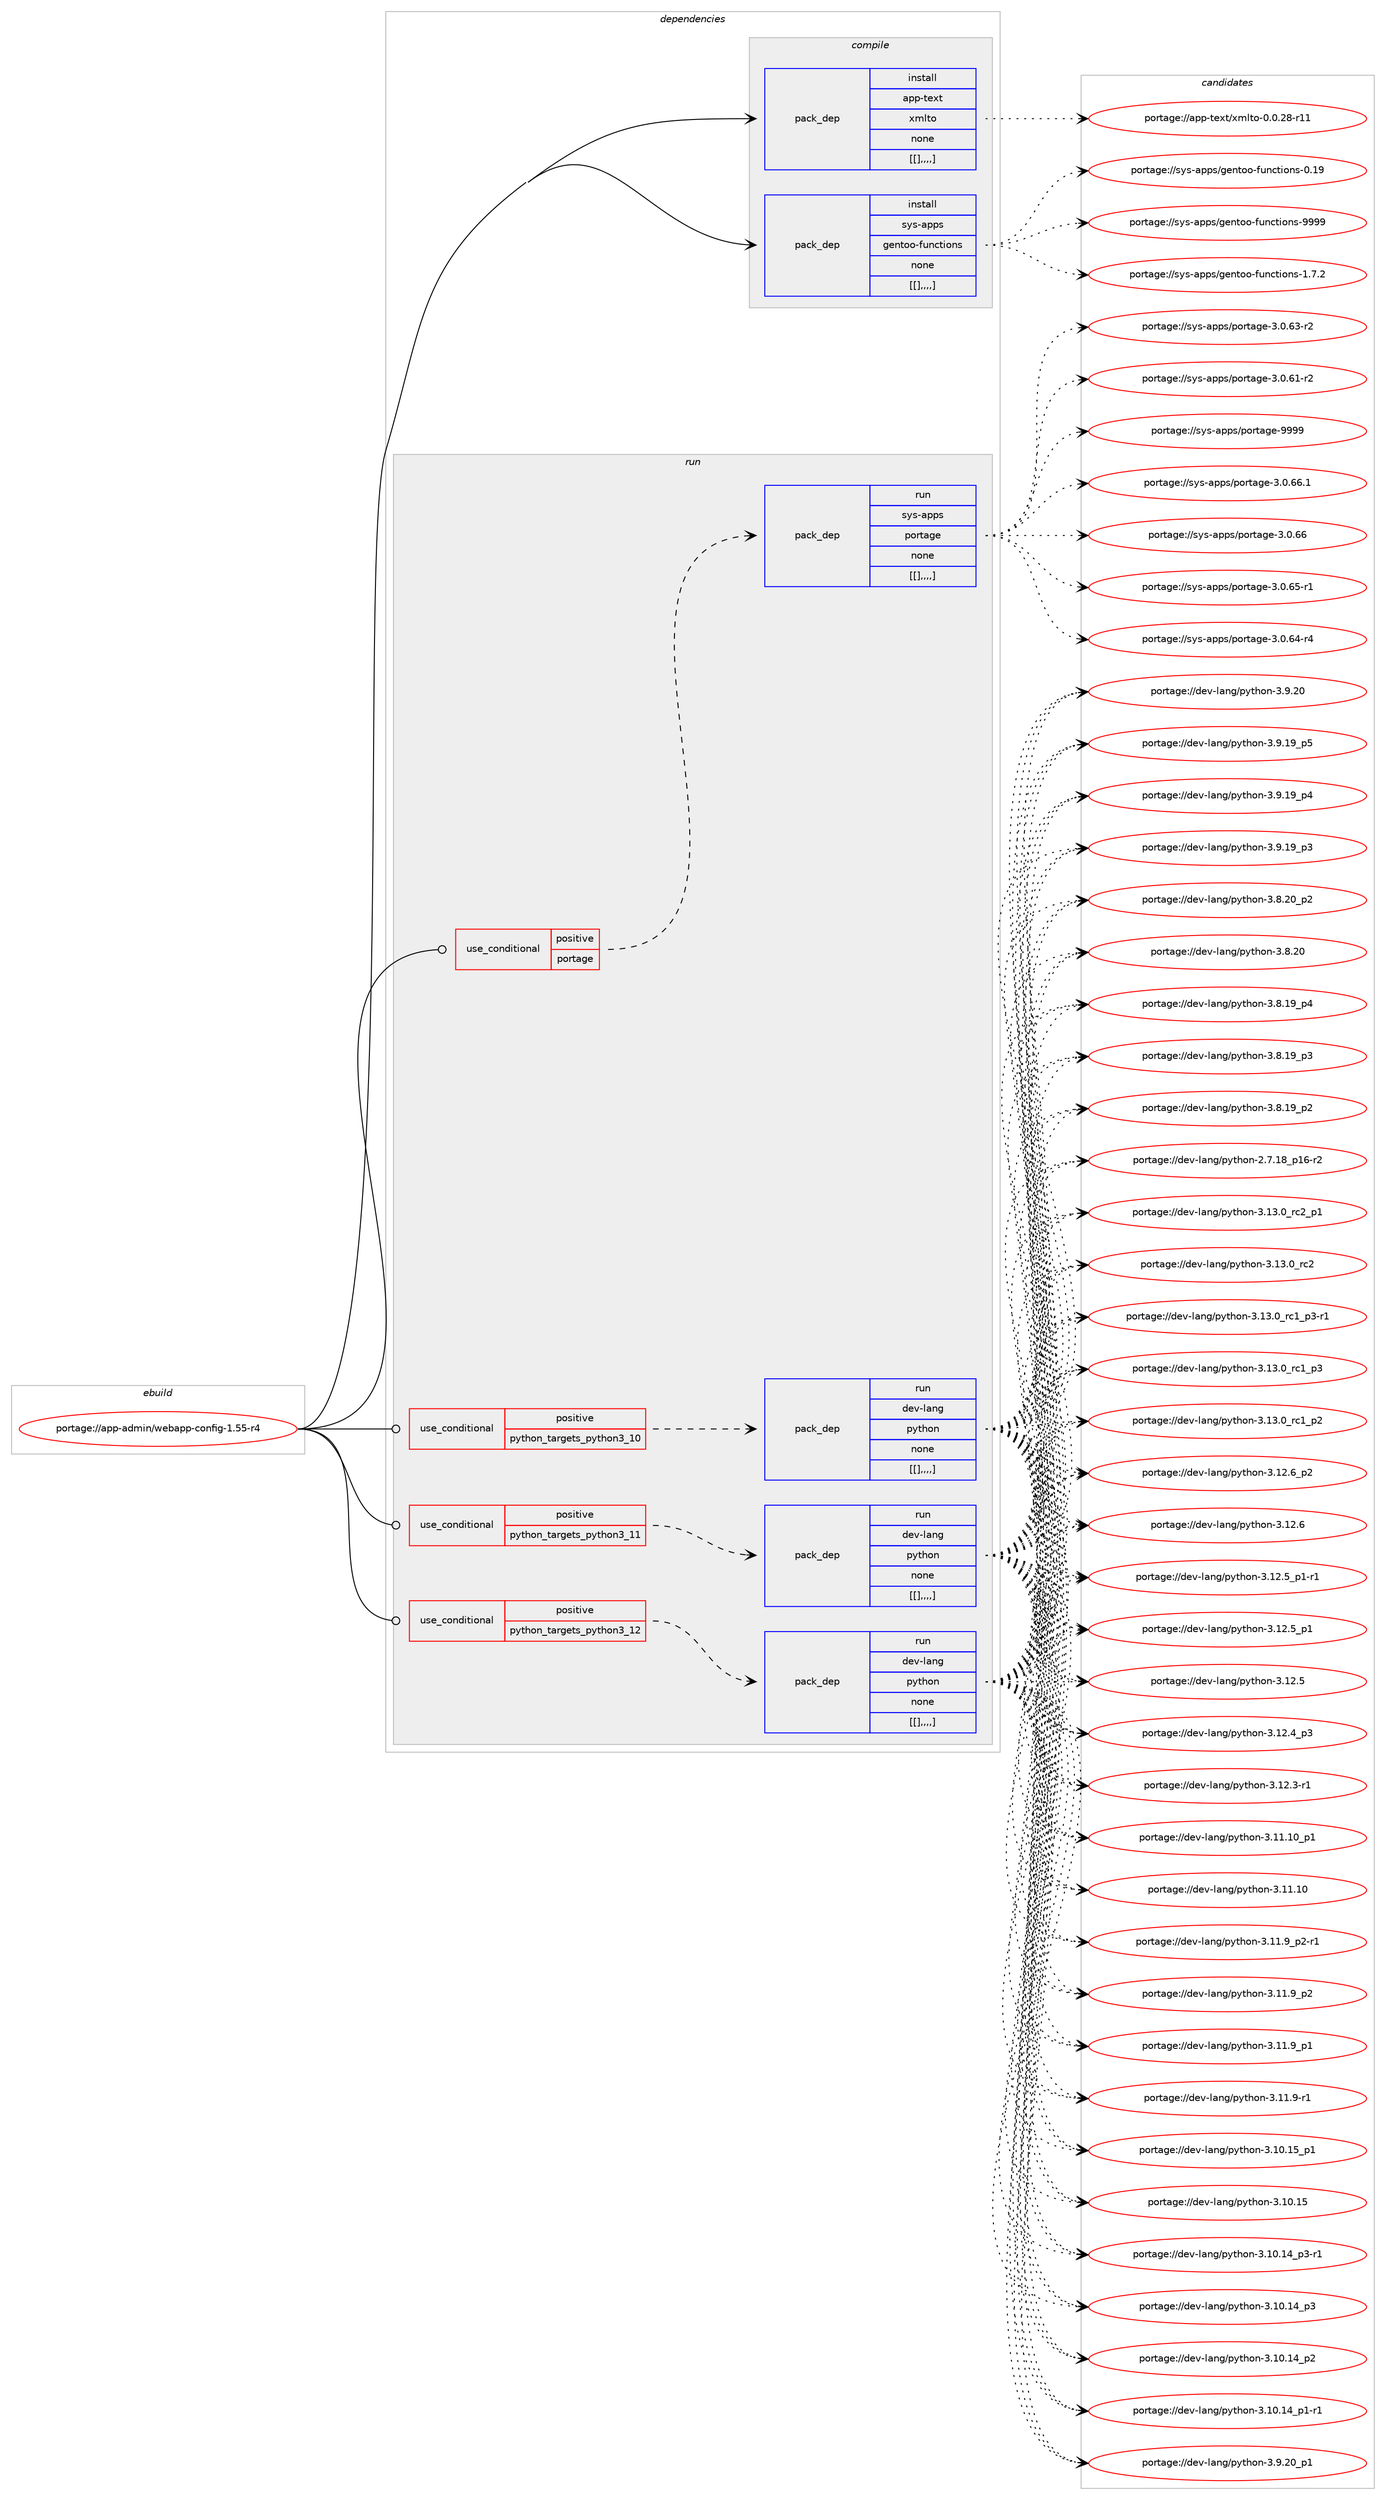 digraph prolog {

# *************
# Graph options
# *************

newrank=true;
concentrate=true;
compound=true;
graph [rankdir=LR,fontname=Helvetica,fontsize=10,ranksep=1.5];#, ranksep=2.5, nodesep=0.2];
edge  [arrowhead=vee];
node  [fontname=Helvetica,fontsize=10];

# **********
# The ebuild
# **********

subgraph cluster_leftcol {
color=gray;
label=<<i>ebuild</i>>;
id [label="portage://app-admin/webapp-config-1.55-r4", color=red, width=4, href="../app-admin/webapp-config-1.55-r4.svg"];
}

# ****************
# The dependencies
# ****************

subgraph cluster_midcol {
color=gray;
label=<<i>dependencies</i>>;
subgraph cluster_compile {
fillcolor="#eeeeee";
style=filled;
label=<<i>compile</i>>;
subgraph pack4508 {
dependency6229 [label=<<TABLE BORDER="0" CELLBORDER="1" CELLSPACING="0" CELLPADDING="4" WIDTH="220"><TR><TD ROWSPAN="6" CELLPADDING="30">pack_dep</TD></TR><TR><TD WIDTH="110">install</TD></TR><TR><TD>app-text</TD></TR><TR><TD>xmlto</TD></TR><TR><TD>none</TD></TR><TR><TD>[[],,,,]</TD></TR></TABLE>>, shape=none, color=blue];
}
id:e -> dependency6229:w [weight=20,style="solid",arrowhead="vee"];
subgraph pack4509 {
dependency6230 [label=<<TABLE BORDER="0" CELLBORDER="1" CELLSPACING="0" CELLPADDING="4" WIDTH="220"><TR><TD ROWSPAN="6" CELLPADDING="30">pack_dep</TD></TR><TR><TD WIDTH="110">install</TD></TR><TR><TD>sys-apps</TD></TR><TR><TD>gentoo-functions</TD></TR><TR><TD>none</TD></TR><TR><TD>[[],,,,]</TD></TR></TABLE>>, shape=none, color=blue];
}
id:e -> dependency6230:w [weight=20,style="solid",arrowhead="vee"];
}
subgraph cluster_compileandrun {
fillcolor="#eeeeee";
style=filled;
label=<<i>compile and run</i>>;
}
subgraph cluster_run {
fillcolor="#eeeeee";
style=filled;
label=<<i>run</i>>;
subgraph cond1699 {
dependency6231 [label=<<TABLE BORDER="0" CELLBORDER="1" CELLSPACING="0" CELLPADDING="4"><TR><TD ROWSPAN="3" CELLPADDING="10">use_conditional</TD></TR><TR><TD>positive</TD></TR><TR><TD>portage</TD></TR></TABLE>>, shape=none, color=red];
subgraph pack4510 {
dependency6232 [label=<<TABLE BORDER="0" CELLBORDER="1" CELLSPACING="0" CELLPADDING="4" WIDTH="220"><TR><TD ROWSPAN="6" CELLPADDING="30">pack_dep</TD></TR><TR><TD WIDTH="110">run</TD></TR><TR><TD>sys-apps</TD></TR><TR><TD>portage</TD></TR><TR><TD>none</TD></TR><TR><TD>[[],,,,]</TD></TR></TABLE>>, shape=none, color=blue];
}
dependency6231:e -> dependency6232:w [weight=20,style="dashed",arrowhead="vee"];
}
id:e -> dependency6231:w [weight=20,style="solid",arrowhead="odot"];
subgraph cond1700 {
dependency6233 [label=<<TABLE BORDER="0" CELLBORDER="1" CELLSPACING="0" CELLPADDING="4"><TR><TD ROWSPAN="3" CELLPADDING="10">use_conditional</TD></TR><TR><TD>positive</TD></TR><TR><TD>python_targets_python3_10</TD></TR></TABLE>>, shape=none, color=red];
subgraph pack4511 {
dependency6234 [label=<<TABLE BORDER="0" CELLBORDER="1" CELLSPACING="0" CELLPADDING="4" WIDTH="220"><TR><TD ROWSPAN="6" CELLPADDING="30">pack_dep</TD></TR><TR><TD WIDTH="110">run</TD></TR><TR><TD>dev-lang</TD></TR><TR><TD>python</TD></TR><TR><TD>none</TD></TR><TR><TD>[[],,,,]</TD></TR></TABLE>>, shape=none, color=blue];
}
dependency6233:e -> dependency6234:w [weight=20,style="dashed",arrowhead="vee"];
}
id:e -> dependency6233:w [weight=20,style="solid",arrowhead="odot"];
subgraph cond1701 {
dependency6235 [label=<<TABLE BORDER="0" CELLBORDER="1" CELLSPACING="0" CELLPADDING="4"><TR><TD ROWSPAN="3" CELLPADDING="10">use_conditional</TD></TR><TR><TD>positive</TD></TR><TR><TD>python_targets_python3_11</TD></TR></TABLE>>, shape=none, color=red];
subgraph pack4512 {
dependency6236 [label=<<TABLE BORDER="0" CELLBORDER="1" CELLSPACING="0" CELLPADDING="4" WIDTH="220"><TR><TD ROWSPAN="6" CELLPADDING="30">pack_dep</TD></TR><TR><TD WIDTH="110">run</TD></TR><TR><TD>dev-lang</TD></TR><TR><TD>python</TD></TR><TR><TD>none</TD></TR><TR><TD>[[],,,,]</TD></TR></TABLE>>, shape=none, color=blue];
}
dependency6235:e -> dependency6236:w [weight=20,style="dashed",arrowhead="vee"];
}
id:e -> dependency6235:w [weight=20,style="solid",arrowhead="odot"];
subgraph cond1702 {
dependency6237 [label=<<TABLE BORDER="0" CELLBORDER="1" CELLSPACING="0" CELLPADDING="4"><TR><TD ROWSPAN="3" CELLPADDING="10">use_conditional</TD></TR><TR><TD>positive</TD></TR><TR><TD>python_targets_python3_12</TD></TR></TABLE>>, shape=none, color=red];
subgraph pack4513 {
dependency6238 [label=<<TABLE BORDER="0" CELLBORDER="1" CELLSPACING="0" CELLPADDING="4" WIDTH="220"><TR><TD ROWSPAN="6" CELLPADDING="30">pack_dep</TD></TR><TR><TD WIDTH="110">run</TD></TR><TR><TD>dev-lang</TD></TR><TR><TD>python</TD></TR><TR><TD>none</TD></TR><TR><TD>[[],,,,]</TD></TR></TABLE>>, shape=none, color=blue];
}
dependency6237:e -> dependency6238:w [weight=20,style="dashed",arrowhead="vee"];
}
id:e -> dependency6237:w [weight=20,style="solid",arrowhead="odot"];
}
}

# **************
# The candidates
# **************

subgraph cluster_choices {
rank=same;
color=gray;
label=<<i>candidates</i>>;

subgraph choice4508 {
color=black;
nodesep=1;
choice97112112451161011201164712010910811611145484648465056451144949 [label="portage://app-text/xmlto-0.0.28-r11", color=red, width=4,href="../app-text/xmlto-0.0.28-r11.svg"];
dependency6229:e -> choice97112112451161011201164712010910811611145484648465056451144949:w [style=dotted,weight="100"];
}
subgraph choice4509 {
color=black;
nodesep=1;
choice11512111545971121121154710310111011611111145102117110991161051111101154557575757 [label="portage://sys-apps/gentoo-functions-9999", color=red, width=4,href="../sys-apps/gentoo-functions-9999.svg"];
choice1151211154597112112115471031011101161111114510211711099116105111110115454946554650 [label="portage://sys-apps/gentoo-functions-1.7.2", color=red, width=4,href="../sys-apps/gentoo-functions-1.7.2.svg"];
choice11512111545971121121154710310111011611111145102117110991161051111101154548464957 [label="portage://sys-apps/gentoo-functions-0.19", color=red, width=4,href="../sys-apps/gentoo-functions-0.19.svg"];
dependency6230:e -> choice11512111545971121121154710310111011611111145102117110991161051111101154557575757:w [style=dotted,weight="100"];
dependency6230:e -> choice1151211154597112112115471031011101161111114510211711099116105111110115454946554650:w [style=dotted,weight="100"];
dependency6230:e -> choice11512111545971121121154710310111011611111145102117110991161051111101154548464957:w [style=dotted,weight="100"];
}
subgraph choice4510 {
color=black;
nodesep=1;
choice115121115459711211211547112111114116971031014557575757 [label="portage://sys-apps/portage-9999", color=red, width=4,href="../sys-apps/portage-9999.svg"];
choice11512111545971121121154711211111411697103101455146484654544649 [label="portage://sys-apps/portage-3.0.66.1", color=red, width=4,href="../sys-apps/portage-3.0.66.1.svg"];
choice1151211154597112112115471121111141169710310145514648465454 [label="portage://sys-apps/portage-3.0.66", color=red, width=4,href="../sys-apps/portage-3.0.66.svg"];
choice11512111545971121121154711211111411697103101455146484654534511449 [label="portage://sys-apps/portage-3.0.65-r1", color=red, width=4,href="../sys-apps/portage-3.0.65-r1.svg"];
choice11512111545971121121154711211111411697103101455146484654524511452 [label="portage://sys-apps/portage-3.0.64-r4", color=red, width=4,href="../sys-apps/portage-3.0.64-r4.svg"];
choice11512111545971121121154711211111411697103101455146484654514511450 [label="portage://sys-apps/portage-3.0.63-r2", color=red, width=4,href="../sys-apps/portage-3.0.63-r2.svg"];
choice11512111545971121121154711211111411697103101455146484654494511450 [label="portage://sys-apps/portage-3.0.61-r2", color=red, width=4,href="../sys-apps/portage-3.0.61-r2.svg"];
dependency6232:e -> choice115121115459711211211547112111114116971031014557575757:w [style=dotted,weight="100"];
dependency6232:e -> choice11512111545971121121154711211111411697103101455146484654544649:w [style=dotted,weight="100"];
dependency6232:e -> choice1151211154597112112115471121111141169710310145514648465454:w [style=dotted,weight="100"];
dependency6232:e -> choice11512111545971121121154711211111411697103101455146484654534511449:w [style=dotted,weight="100"];
dependency6232:e -> choice11512111545971121121154711211111411697103101455146484654524511452:w [style=dotted,weight="100"];
dependency6232:e -> choice11512111545971121121154711211111411697103101455146484654514511450:w [style=dotted,weight="100"];
dependency6232:e -> choice11512111545971121121154711211111411697103101455146484654494511450:w [style=dotted,weight="100"];
}
subgraph choice4511 {
color=black;
nodesep=1;
choice100101118451089711010347112121116104111110455146495146489511499509511249 [label="portage://dev-lang/python-3.13.0_rc2_p1", color=red, width=4,href="../dev-lang/python-3.13.0_rc2_p1.svg"];
choice10010111845108971101034711212111610411111045514649514648951149950 [label="portage://dev-lang/python-3.13.0_rc2", color=red, width=4,href="../dev-lang/python-3.13.0_rc2.svg"];
choice1001011184510897110103471121211161041111104551464951464895114994995112514511449 [label="portage://dev-lang/python-3.13.0_rc1_p3-r1", color=red, width=4,href="../dev-lang/python-3.13.0_rc1_p3-r1.svg"];
choice100101118451089711010347112121116104111110455146495146489511499499511251 [label="portage://dev-lang/python-3.13.0_rc1_p3", color=red, width=4,href="../dev-lang/python-3.13.0_rc1_p3.svg"];
choice100101118451089711010347112121116104111110455146495146489511499499511250 [label="portage://dev-lang/python-3.13.0_rc1_p2", color=red, width=4,href="../dev-lang/python-3.13.0_rc1_p2.svg"];
choice100101118451089711010347112121116104111110455146495046549511250 [label="portage://dev-lang/python-3.12.6_p2", color=red, width=4,href="../dev-lang/python-3.12.6_p2.svg"];
choice10010111845108971101034711212111610411111045514649504654 [label="portage://dev-lang/python-3.12.6", color=red, width=4,href="../dev-lang/python-3.12.6.svg"];
choice1001011184510897110103471121211161041111104551464950465395112494511449 [label="portage://dev-lang/python-3.12.5_p1-r1", color=red, width=4,href="../dev-lang/python-3.12.5_p1-r1.svg"];
choice100101118451089711010347112121116104111110455146495046539511249 [label="portage://dev-lang/python-3.12.5_p1", color=red, width=4,href="../dev-lang/python-3.12.5_p1.svg"];
choice10010111845108971101034711212111610411111045514649504653 [label="portage://dev-lang/python-3.12.5", color=red, width=4,href="../dev-lang/python-3.12.5.svg"];
choice100101118451089711010347112121116104111110455146495046529511251 [label="portage://dev-lang/python-3.12.4_p3", color=red, width=4,href="../dev-lang/python-3.12.4_p3.svg"];
choice100101118451089711010347112121116104111110455146495046514511449 [label="portage://dev-lang/python-3.12.3-r1", color=red, width=4,href="../dev-lang/python-3.12.3-r1.svg"];
choice10010111845108971101034711212111610411111045514649494649489511249 [label="portage://dev-lang/python-3.11.10_p1", color=red, width=4,href="../dev-lang/python-3.11.10_p1.svg"];
choice1001011184510897110103471121211161041111104551464949464948 [label="portage://dev-lang/python-3.11.10", color=red, width=4,href="../dev-lang/python-3.11.10.svg"];
choice1001011184510897110103471121211161041111104551464949465795112504511449 [label="portage://dev-lang/python-3.11.9_p2-r1", color=red, width=4,href="../dev-lang/python-3.11.9_p2-r1.svg"];
choice100101118451089711010347112121116104111110455146494946579511250 [label="portage://dev-lang/python-3.11.9_p2", color=red, width=4,href="../dev-lang/python-3.11.9_p2.svg"];
choice100101118451089711010347112121116104111110455146494946579511249 [label="portage://dev-lang/python-3.11.9_p1", color=red, width=4,href="../dev-lang/python-3.11.9_p1.svg"];
choice100101118451089711010347112121116104111110455146494946574511449 [label="portage://dev-lang/python-3.11.9-r1", color=red, width=4,href="../dev-lang/python-3.11.9-r1.svg"];
choice10010111845108971101034711212111610411111045514649484649539511249 [label="portage://dev-lang/python-3.10.15_p1", color=red, width=4,href="../dev-lang/python-3.10.15_p1.svg"];
choice1001011184510897110103471121211161041111104551464948464953 [label="portage://dev-lang/python-3.10.15", color=red, width=4,href="../dev-lang/python-3.10.15.svg"];
choice100101118451089711010347112121116104111110455146494846495295112514511449 [label="portage://dev-lang/python-3.10.14_p3-r1", color=red, width=4,href="../dev-lang/python-3.10.14_p3-r1.svg"];
choice10010111845108971101034711212111610411111045514649484649529511251 [label="portage://dev-lang/python-3.10.14_p3", color=red, width=4,href="../dev-lang/python-3.10.14_p3.svg"];
choice10010111845108971101034711212111610411111045514649484649529511250 [label="portage://dev-lang/python-3.10.14_p2", color=red, width=4,href="../dev-lang/python-3.10.14_p2.svg"];
choice100101118451089711010347112121116104111110455146494846495295112494511449 [label="portage://dev-lang/python-3.10.14_p1-r1", color=red, width=4,href="../dev-lang/python-3.10.14_p1-r1.svg"];
choice100101118451089711010347112121116104111110455146574650489511249 [label="portage://dev-lang/python-3.9.20_p1", color=red, width=4,href="../dev-lang/python-3.9.20_p1.svg"];
choice10010111845108971101034711212111610411111045514657465048 [label="portage://dev-lang/python-3.9.20", color=red, width=4,href="../dev-lang/python-3.9.20.svg"];
choice100101118451089711010347112121116104111110455146574649579511253 [label="portage://dev-lang/python-3.9.19_p5", color=red, width=4,href="../dev-lang/python-3.9.19_p5.svg"];
choice100101118451089711010347112121116104111110455146574649579511252 [label="portage://dev-lang/python-3.9.19_p4", color=red, width=4,href="../dev-lang/python-3.9.19_p4.svg"];
choice100101118451089711010347112121116104111110455146574649579511251 [label="portage://dev-lang/python-3.9.19_p3", color=red, width=4,href="../dev-lang/python-3.9.19_p3.svg"];
choice100101118451089711010347112121116104111110455146564650489511250 [label="portage://dev-lang/python-3.8.20_p2", color=red, width=4,href="../dev-lang/python-3.8.20_p2.svg"];
choice10010111845108971101034711212111610411111045514656465048 [label="portage://dev-lang/python-3.8.20", color=red, width=4,href="../dev-lang/python-3.8.20.svg"];
choice100101118451089711010347112121116104111110455146564649579511252 [label="portage://dev-lang/python-3.8.19_p4", color=red, width=4,href="../dev-lang/python-3.8.19_p4.svg"];
choice100101118451089711010347112121116104111110455146564649579511251 [label="portage://dev-lang/python-3.8.19_p3", color=red, width=4,href="../dev-lang/python-3.8.19_p3.svg"];
choice100101118451089711010347112121116104111110455146564649579511250 [label="portage://dev-lang/python-3.8.19_p2", color=red, width=4,href="../dev-lang/python-3.8.19_p2.svg"];
choice100101118451089711010347112121116104111110455046554649569511249544511450 [label="portage://dev-lang/python-2.7.18_p16-r2", color=red, width=4,href="../dev-lang/python-2.7.18_p16-r2.svg"];
dependency6234:e -> choice100101118451089711010347112121116104111110455146495146489511499509511249:w [style=dotted,weight="100"];
dependency6234:e -> choice10010111845108971101034711212111610411111045514649514648951149950:w [style=dotted,weight="100"];
dependency6234:e -> choice1001011184510897110103471121211161041111104551464951464895114994995112514511449:w [style=dotted,weight="100"];
dependency6234:e -> choice100101118451089711010347112121116104111110455146495146489511499499511251:w [style=dotted,weight="100"];
dependency6234:e -> choice100101118451089711010347112121116104111110455146495146489511499499511250:w [style=dotted,weight="100"];
dependency6234:e -> choice100101118451089711010347112121116104111110455146495046549511250:w [style=dotted,weight="100"];
dependency6234:e -> choice10010111845108971101034711212111610411111045514649504654:w [style=dotted,weight="100"];
dependency6234:e -> choice1001011184510897110103471121211161041111104551464950465395112494511449:w [style=dotted,weight="100"];
dependency6234:e -> choice100101118451089711010347112121116104111110455146495046539511249:w [style=dotted,weight="100"];
dependency6234:e -> choice10010111845108971101034711212111610411111045514649504653:w [style=dotted,weight="100"];
dependency6234:e -> choice100101118451089711010347112121116104111110455146495046529511251:w [style=dotted,weight="100"];
dependency6234:e -> choice100101118451089711010347112121116104111110455146495046514511449:w [style=dotted,weight="100"];
dependency6234:e -> choice10010111845108971101034711212111610411111045514649494649489511249:w [style=dotted,weight="100"];
dependency6234:e -> choice1001011184510897110103471121211161041111104551464949464948:w [style=dotted,weight="100"];
dependency6234:e -> choice1001011184510897110103471121211161041111104551464949465795112504511449:w [style=dotted,weight="100"];
dependency6234:e -> choice100101118451089711010347112121116104111110455146494946579511250:w [style=dotted,weight="100"];
dependency6234:e -> choice100101118451089711010347112121116104111110455146494946579511249:w [style=dotted,weight="100"];
dependency6234:e -> choice100101118451089711010347112121116104111110455146494946574511449:w [style=dotted,weight="100"];
dependency6234:e -> choice10010111845108971101034711212111610411111045514649484649539511249:w [style=dotted,weight="100"];
dependency6234:e -> choice1001011184510897110103471121211161041111104551464948464953:w [style=dotted,weight="100"];
dependency6234:e -> choice100101118451089711010347112121116104111110455146494846495295112514511449:w [style=dotted,weight="100"];
dependency6234:e -> choice10010111845108971101034711212111610411111045514649484649529511251:w [style=dotted,weight="100"];
dependency6234:e -> choice10010111845108971101034711212111610411111045514649484649529511250:w [style=dotted,weight="100"];
dependency6234:e -> choice100101118451089711010347112121116104111110455146494846495295112494511449:w [style=dotted,weight="100"];
dependency6234:e -> choice100101118451089711010347112121116104111110455146574650489511249:w [style=dotted,weight="100"];
dependency6234:e -> choice10010111845108971101034711212111610411111045514657465048:w [style=dotted,weight="100"];
dependency6234:e -> choice100101118451089711010347112121116104111110455146574649579511253:w [style=dotted,weight="100"];
dependency6234:e -> choice100101118451089711010347112121116104111110455146574649579511252:w [style=dotted,weight="100"];
dependency6234:e -> choice100101118451089711010347112121116104111110455146574649579511251:w [style=dotted,weight="100"];
dependency6234:e -> choice100101118451089711010347112121116104111110455146564650489511250:w [style=dotted,weight="100"];
dependency6234:e -> choice10010111845108971101034711212111610411111045514656465048:w [style=dotted,weight="100"];
dependency6234:e -> choice100101118451089711010347112121116104111110455146564649579511252:w [style=dotted,weight="100"];
dependency6234:e -> choice100101118451089711010347112121116104111110455146564649579511251:w [style=dotted,weight="100"];
dependency6234:e -> choice100101118451089711010347112121116104111110455146564649579511250:w [style=dotted,weight="100"];
dependency6234:e -> choice100101118451089711010347112121116104111110455046554649569511249544511450:w [style=dotted,weight="100"];
}
subgraph choice4512 {
color=black;
nodesep=1;
choice100101118451089711010347112121116104111110455146495146489511499509511249 [label="portage://dev-lang/python-3.13.0_rc2_p1", color=red, width=4,href="../dev-lang/python-3.13.0_rc2_p1.svg"];
choice10010111845108971101034711212111610411111045514649514648951149950 [label="portage://dev-lang/python-3.13.0_rc2", color=red, width=4,href="../dev-lang/python-3.13.0_rc2.svg"];
choice1001011184510897110103471121211161041111104551464951464895114994995112514511449 [label="portage://dev-lang/python-3.13.0_rc1_p3-r1", color=red, width=4,href="../dev-lang/python-3.13.0_rc1_p3-r1.svg"];
choice100101118451089711010347112121116104111110455146495146489511499499511251 [label="portage://dev-lang/python-3.13.0_rc1_p3", color=red, width=4,href="../dev-lang/python-3.13.0_rc1_p3.svg"];
choice100101118451089711010347112121116104111110455146495146489511499499511250 [label="portage://dev-lang/python-3.13.0_rc1_p2", color=red, width=4,href="../dev-lang/python-3.13.0_rc1_p2.svg"];
choice100101118451089711010347112121116104111110455146495046549511250 [label="portage://dev-lang/python-3.12.6_p2", color=red, width=4,href="../dev-lang/python-3.12.6_p2.svg"];
choice10010111845108971101034711212111610411111045514649504654 [label="portage://dev-lang/python-3.12.6", color=red, width=4,href="../dev-lang/python-3.12.6.svg"];
choice1001011184510897110103471121211161041111104551464950465395112494511449 [label="portage://dev-lang/python-3.12.5_p1-r1", color=red, width=4,href="../dev-lang/python-3.12.5_p1-r1.svg"];
choice100101118451089711010347112121116104111110455146495046539511249 [label="portage://dev-lang/python-3.12.5_p1", color=red, width=4,href="../dev-lang/python-3.12.5_p1.svg"];
choice10010111845108971101034711212111610411111045514649504653 [label="portage://dev-lang/python-3.12.5", color=red, width=4,href="../dev-lang/python-3.12.5.svg"];
choice100101118451089711010347112121116104111110455146495046529511251 [label="portage://dev-lang/python-3.12.4_p3", color=red, width=4,href="../dev-lang/python-3.12.4_p3.svg"];
choice100101118451089711010347112121116104111110455146495046514511449 [label="portage://dev-lang/python-3.12.3-r1", color=red, width=4,href="../dev-lang/python-3.12.3-r1.svg"];
choice10010111845108971101034711212111610411111045514649494649489511249 [label="portage://dev-lang/python-3.11.10_p1", color=red, width=4,href="../dev-lang/python-3.11.10_p1.svg"];
choice1001011184510897110103471121211161041111104551464949464948 [label="portage://dev-lang/python-3.11.10", color=red, width=4,href="../dev-lang/python-3.11.10.svg"];
choice1001011184510897110103471121211161041111104551464949465795112504511449 [label="portage://dev-lang/python-3.11.9_p2-r1", color=red, width=4,href="../dev-lang/python-3.11.9_p2-r1.svg"];
choice100101118451089711010347112121116104111110455146494946579511250 [label="portage://dev-lang/python-3.11.9_p2", color=red, width=4,href="../dev-lang/python-3.11.9_p2.svg"];
choice100101118451089711010347112121116104111110455146494946579511249 [label="portage://dev-lang/python-3.11.9_p1", color=red, width=4,href="../dev-lang/python-3.11.9_p1.svg"];
choice100101118451089711010347112121116104111110455146494946574511449 [label="portage://dev-lang/python-3.11.9-r1", color=red, width=4,href="../dev-lang/python-3.11.9-r1.svg"];
choice10010111845108971101034711212111610411111045514649484649539511249 [label="portage://dev-lang/python-3.10.15_p1", color=red, width=4,href="../dev-lang/python-3.10.15_p1.svg"];
choice1001011184510897110103471121211161041111104551464948464953 [label="portage://dev-lang/python-3.10.15", color=red, width=4,href="../dev-lang/python-3.10.15.svg"];
choice100101118451089711010347112121116104111110455146494846495295112514511449 [label="portage://dev-lang/python-3.10.14_p3-r1", color=red, width=4,href="../dev-lang/python-3.10.14_p3-r1.svg"];
choice10010111845108971101034711212111610411111045514649484649529511251 [label="portage://dev-lang/python-3.10.14_p3", color=red, width=4,href="../dev-lang/python-3.10.14_p3.svg"];
choice10010111845108971101034711212111610411111045514649484649529511250 [label="portage://dev-lang/python-3.10.14_p2", color=red, width=4,href="../dev-lang/python-3.10.14_p2.svg"];
choice100101118451089711010347112121116104111110455146494846495295112494511449 [label="portage://dev-lang/python-3.10.14_p1-r1", color=red, width=4,href="../dev-lang/python-3.10.14_p1-r1.svg"];
choice100101118451089711010347112121116104111110455146574650489511249 [label="portage://dev-lang/python-3.9.20_p1", color=red, width=4,href="../dev-lang/python-3.9.20_p1.svg"];
choice10010111845108971101034711212111610411111045514657465048 [label="portage://dev-lang/python-3.9.20", color=red, width=4,href="../dev-lang/python-3.9.20.svg"];
choice100101118451089711010347112121116104111110455146574649579511253 [label="portage://dev-lang/python-3.9.19_p5", color=red, width=4,href="../dev-lang/python-3.9.19_p5.svg"];
choice100101118451089711010347112121116104111110455146574649579511252 [label="portage://dev-lang/python-3.9.19_p4", color=red, width=4,href="../dev-lang/python-3.9.19_p4.svg"];
choice100101118451089711010347112121116104111110455146574649579511251 [label="portage://dev-lang/python-3.9.19_p3", color=red, width=4,href="../dev-lang/python-3.9.19_p3.svg"];
choice100101118451089711010347112121116104111110455146564650489511250 [label="portage://dev-lang/python-3.8.20_p2", color=red, width=4,href="../dev-lang/python-3.8.20_p2.svg"];
choice10010111845108971101034711212111610411111045514656465048 [label="portage://dev-lang/python-3.8.20", color=red, width=4,href="../dev-lang/python-3.8.20.svg"];
choice100101118451089711010347112121116104111110455146564649579511252 [label="portage://dev-lang/python-3.8.19_p4", color=red, width=4,href="../dev-lang/python-3.8.19_p4.svg"];
choice100101118451089711010347112121116104111110455146564649579511251 [label="portage://dev-lang/python-3.8.19_p3", color=red, width=4,href="../dev-lang/python-3.8.19_p3.svg"];
choice100101118451089711010347112121116104111110455146564649579511250 [label="portage://dev-lang/python-3.8.19_p2", color=red, width=4,href="../dev-lang/python-3.8.19_p2.svg"];
choice100101118451089711010347112121116104111110455046554649569511249544511450 [label="portage://dev-lang/python-2.7.18_p16-r2", color=red, width=4,href="../dev-lang/python-2.7.18_p16-r2.svg"];
dependency6236:e -> choice100101118451089711010347112121116104111110455146495146489511499509511249:w [style=dotted,weight="100"];
dependency6236:e -> choice10010111845108971101034711212111610411111045514649514648951149950:w [style=dotted,weight="100"];
dependency6236:e -> choice1001011184510897110103471121211161041111104551464951464895114994995112514511449:w [style=dotted,weight="100"];
dependency6236:e -> choice100101118451089711010347112121116104111110455146495146489511499499511251:w [style=dotted,weight="100"];
dependency6236:e -> choice100101118451089711010347112121116104111110455146495146489511499499511250:w [style=dotted,weight="100"];
dependency6236:e -> choice100101118451089711010347112121116104111110455146495046549511250:w [style=dotted,weight="100"];
dependency6236:e -> choice10010111845108971101034711212111610411111045514649504654:w [style=dotted,weight="100"];
dependency6236:e -> choice1001011184510897110103471121211161041111104551464950465395112494511449:w [style=dotted,weight="100"];
dependency6236:e -> choice100101118451089711010347112121116104111110455146495046539511249:w [style=dotted,weight="100"];
dependency6236:e -> choice10010111845108971101034711212111610411111045514649504653:w [style=dotted,weight="100"];
dependency6236:e -> choice100101118451089711010347112121116104111110455146495046529511251:w [style=dotted,weight="100"];
dependency6236:e -> choice100101118451089711010347112121116104111110455146495046514511449:w [style=dotted,weight="100"];
dependency6236:e -> choice10010111845108971101034711212111610411111045514649494649489511249:w [style=dotted,weight="100"];
dependency6236:e -> choice1001011184510897110103471121211161041111104551464949464948:w [style=dotted,weight="100"];
dependency6236:e -> choice1001011184510897110103471121211161041111104551464949465795112504511449:w [style=dotted,weight="100"];
dependency6236:e -> choice100101118451089711010347112121116104111110455146494946579511250:w [style=dotted,weight="100"];
dependency6236:e -> choice100101118451089711010347112121116104111110455146494946579511249:w [style=dotted,weight="100"];
dependency6236:e -> choice100101118451089711010347112121116104111110455146494946574511449:w [style=dotted,weight="100"];
dependency6236:e -> choice10010111845108971101034711212111610411111045514649484649539511249:w [style=dotted,weight="100"];
dependency6236:e -> choice1001011184510897110103471121211161041111104551464948464953:w [style=dotted,weight="100"];
dependency6236:e -> choice100101118451089711010347112121116104111110455146494846495295112514511449:w [style=dotted,weight="100"];
dependency6236:e -> choice10010111845108971101034711212111610411111045514649484649529511251:w [style=dotted,weight="100"];
dependency6236:e -> choice10010111845108971101034711212111610411111045514649484649529511250:w [style=dotted,weight="100"];
dependency6236:e -> choice100101118451089711010347112121116104111110455146494846495295112494511449:w [style=dotted,weight="100"];
dependency6236:e -> choice100101118451089711010347112121116104111110455146574650489511249:w [style=dotted,weight="100"];
dependency6236:e -> choice10010111845108971101034711212111610411111045514657465048:w [style=dotted,weight="100"];
dependency6236:e -> choice100101118451089711010347112121116104111110455146574649579511253:w [style=dotted,weight="100"];
dependency6236:e -> choice100101118451089711010347112121116104111110455146574649579511252:w [style=dotted,weight="100"];
dependency6236:e -> choice100101118451089711010347112121116104111110455146574649579511251:w [style=dotted,weight="100"];
dependency6236:e -> choice100101118451089711010347112121116104111110455146564650489511250:w [style=dotted,weight="100"];
dependency6236:e -> choice10010111845108971101034711212111610411111045514656465048:w [style=dotted,weight="100"];
dependency6236:e -> choice100101118451089711010347112121116104111110455146564649579511252:w [style=dotted,weight="100"];
dependency6236:e -> choice100101118451089711010347112121116104111110455146564649579511251:w [style=dotted,weight="100"];
dependency6236:e -> choice100101118451089711010347112121116104111110455146564649579511250:w [style=dotted,weight="100"];
dependency6236:e -> choice100101118451089711010347112121116104111110455046554649569511249544511450:w [style=dotted,weight="100"];
}
subgraph choice4513 {
color=black;
nodesep=1;
choice100101118451089711010347112121116104111110455146495146489511499509511249 [label="portage://dev-lang/python-3.13.0_rc2_p1", color=red, width=4,href="../dev-lang/python-3.13.0_rc2_p1.svg"];
choice10010111845108971101034711212111610411111045514649514648951149950 [label="portage://dev-lang/python-3.13.0_rc2", color=red, width=4,href="../dev-lang/python-3.13.0_rc2.svg"];
choice1001011184510897110103471121211161041111104551464951464895114994995112514511449 [label="portage://dev-lang/python-3.13.0_rc1_p3-r1", color=red, width=4,href="../dev-lang/python-3.13.0_rc1_p3-r1.svg"];
choice100101118451089711010347112121116104111110455146495146489511499499511251 [label="portage://dev-lang/python-3.13.0_rc1_p3", color=red, width=4,href="../dev-lang/python-3.13.0_rc1_p3.svg"];
choice100101118451089711010347112121116104111110455146495146489511499499511250 [label="portage://dev-lang/python-3.13.0_rc1_p2", color=red, width=4,href="../dev-lang/python-3.13.0_rc1_p2.svg"];
choice100101118451089711010347112121116104111110455146495046549511250 [label="portage://dev-lang/python-3.12.6_p2", color=red, width=4,href="../dev-lang/python-3.12.6_p2.svg"];
choice10010111845108971101034711212111610411111045514649504654 [label="portage://dev-lang/python-3.12.6", color=red, width=4,href="../dev-lang/python-3.12.6.svg"];
choice1001011184510897110103471121211161041111104551464950465395112494511449 [label="portage://dev-lang/python-3.12.5_p1-r1", color=red, width=4,href="../dev-lang/python-3.12.5_p1-r1.svg"];
choice100101118451089711010347112121116104111110455146495046539511249 [label="portage://dev-lang/python-3.12.5_p1", color=red, width=4,href="../dev-lang/python-3.12.5_p1.svg"];
choice10010111845108971101034711212111610411111045514649504653 [label="portage://dev-lang/python-3.12.5", color=red, width=4,href="../dev-lang/python-3.12.5.svg"];
choice100101118451089711010347112121116104111110455146495046529511251 [label="portage://dev-lang/python-3.12.4_p3", color=red, width=4,href="../dev-lang/python-3.12.4_p3.svg"];
choice100101118451089711010347112121116104111110455146495046514511449 [label="portage://dev-lang/python-3.12.3-r1", color=red, width=4,href="../dev-lang/python-3.12.3-r1.svg"];
choice10010111845108971101034711212111610411111045514649494649489511249 [label="portage://dev-lang/python-3.11.10_p1", color=red, width=4,href="../dev-lang/python-3.11.10_p1.svg"];
choice1001011184510897110103471121211161041111104551464949464948 [label="portage://dev-lang/python-3.11.10", color=red, width=4,href="../dev-lang/python-3.11.10.svg"];
choice1001011184510897110103471121211161041111104551464949465795112504511449 [label="portage://dev-lang/python-3.11.9_p2-r1", color=red, width=4,href="../dev-lang/python-3.11.9_p2-r1.svg"];
choice100101118451089711010347112121116104111110455146494946579511250 [label="portage://dev-lang/python-3.11.9_p2", color=red, width=4,href="../dev-lang/python-3.11.9_p2.svg"];
choice100101118451089711010347112121116104111110455146494946579511249 [label="portage://dev-lang/python-3.11.9_p1", color=red, width=4,href="../dev-lang/python-3.11.9_p1.svg"];
choice100101118451089711010347112121116104111110455146494946574511449 [label="portage://dev-lang/python-3.11.9-r1", color=red, width=4,href="../dev-lang/python-3.11.9-r1.svg"];
choice10010111845108971101034711212111610411111045514649484649539511249 [label="portage://dev-lang/python-3.10.15_p1", color=red, width=4,href="../dev-lang/python-3.10.15_p1.svg"];
choice1001011184510897110103471121211161041111104551464948464953 [label="portage://dev-lang/python-3.10.15", color=red, width=4,href="../dev-lang/python-3.10.15.svg"];
choice100101118451089711010347112121116104111110455146494846495295112514511449 [label="portage://dev-lang/python-3.10.14_p3-r1", color=red, width=4,href="../dev-lang/python-3.10.14_p3-r1.svg"];
choice10010111845108971101034711212111610411111045514649484649529511251 [label="portage://dev-lang/python-3.10.14_p3", color=red, width=4,href="../dev-lang/python-3.10.14_p3.svg"];
choice10010111845108971101034711212111610411111045514649484649529511250 [label="portage://dev-lang/python-3.10.14_p2", color=red, width=4,href="../dev-lang/python-3.10.14_p2.svg"];
choice100101118451089711010347112121116104111110455146494846495295112494511449 [label="portage://dev-lang/python-3.10.14_p1-r1", color=red, width=4,href="../dev-lang/python-3.10.14_p1-r1.svg"];
choice100101118451089711010347112121116104111110455146574650489511249 [label="portage://dev-lang/python-3.9.20_p1", color=red, width=4,href="../dev-lang/python-3.9.20_p1.svg"];
choice10010111845108971101034711212111610411111045514657465048 [label="portage://dev-lang/python-3.9.20", color=red, width=4,href="../dev-lang/python-3.9.20.svg"];
choice100101118451089711010347112121116104111110455146574649579511253 [label="portage://dev-lang/python-3.9.19_p5", color=red, width=4,href="../dev-lang/python-3.9.19_p5.svg"];
choice100101118451089711010347112121116104111110455146574649579511252 [label="portage://dev-lang/python-3.9.19_p4", color=red, width=4,href="../dev-lang/python-3.9.19_p4.svg"];
choice100101118451089711010347112121116104111110455146574649579511251 [label="portage://dev-lang/python-3.9.19_p3", color=red, width=4,href="../dev-lang/python-3.9.19_p3.svg"];
choice100101118451089711010347112121116104111110455146564650489511250 [label="portage://dev-lang/python-3.8.20_p2", color=red, width=4,href="../dev-lang/python-3.8.20_p2.svg"];
choice10010111845108971101034711212111610411111045514656465048 [label="portage://dev-lang/python-3.8.20", color=red, width=4,href="../dev-lang/python-3.8.20.svg"];
choice100101118451089711010347112121116104111110455146564649579511252 [label="portage://dev-lang/python-3.8.19_p4", color=red, width=4,href="../dev-lang/python-3.8.19_p4.svg"];
choice100101118451089711010347112121116104111110455146564649579511251 [label="portage://dev-lang/python-3.8.19_p3", color=red, width=4,href="../dev-lang/python-3.8.19_p3.svg"];
choice100101118451089711010347112121116104111110455146564649579511250 [label="portage://dev-lang/python-3.8.19_p2", color=red, width=4,href="../dev-lang/python-3.8.19_p2.svg"];
choice100101118451089711010347112121116104111110455046554649569511249544511450 [label="portage://dev-lang/python-2.7.18_p16-r2", color=red, width=4,href="../dev-lang/python-2.7.18_p16-r2.svg"];
dependency6238:e -> choice100101118451089711010347112121116104111110455146495146489511499509511249:w [style=dotted,weight="100"];
dependency6238:e -> choice10010111845108971101034711212111610411111045514649514648951149950:w [style=dotted,weight="100"];
dependency6238:e -> choice1001011184510897110103471121211161041111104551464951464895114994995112514511449:w [style=dotted,weight="100"];
dependency6238:e -> choice100101118451089711010347112121116104111110455146495146489511499499511251:w [style=dotted,weight="100"];
dependency6238:e -> choice100101118451089711010347112121116104111110455146495146489511499499511250:w [style=dotted,weight="100"];
dependency6238:e -> choice100101118451089711010347112121116104111110455146495046549511250:w [style=dotted,weight="100"];
dependency6238:e -> choice10010111845108971101034711212111610411111045514649504654:w [style=dotted,weight="100"];
dependency6238:e -> choice1001011184510897110103471121211161041111104551464950465395112494511449:w [style=dotted,weight="100"];
dependency6238:e -> choice100101118451089711010347112121116104111110455146495046539511249:w [style=dotted,weight="100"];
dependency6238:e -> choice10010111845108971101034711212111610411111045514649504653:w [style=dotted,weight="100"];
dependency6238:e -> choice100101118451089711010347112121116104111110455146495046529511251:w [style=dotted,weight="100"];
dependency6238:e -> choice100101118451089711010347112121116104111110455146495046514511449:w [style=dotted,weight="100"];
dependency6238:e -> choice10010111845108971101034711212111610411111045514649494649489511249:w [style=dotted,weight="100"];
dependency6238:e -> choice1001011184510897110103471121211161041111104551464949464948:w [style=dotted,weight="100"];
dependency6238:e -> choice1001011184510897110103471121211161041111104551464949465795112504511449:w [style=dotted,weight="100"];
dependency6238:e -> choice100101118451089711010347112121116104111110455146494946579511250:w [style=dotted,weight="100"];
dependency6238:e -> choice100101118451089711010347112121116104111110455146494946579511249:w [style=dotted,weight="100"];
dependency6238:e -> choice100101118451089711010347112121116104111110455146494946574511449:w [style=dotted,weight="100"];
dependency6238:e -> choice10010111845108971101034711212111610411111045514649484649539511249:w [style=dotted,weight="100"];
dependency6238:e -> choice1001011184510897110103471121211161041111104551464948464953:w [style=dotted,weight="100"];
dependency6238:e -> choice100101118451089711010347112121116104111110455146494846495295112514511449:w [style=dotted,weight="100"];
dependency6238:e -> choice10010111845108971101034711212111610411111045514649484649529511251:w [style=dotted,weight="100"];
dependency6238:e -> choice10010111845108971101034711212111610411111045514649484649529511250:w [style=dotted,weight="100"];
dependency6238:e -> choice100101118451089711010347112121116104111110455146494846495295112494511449:w [style=dotted,weight="100"];
dependency6238:e -> choice100101118451089711010347112121116104111110455146574650489511249:w [style=dotted,weight="100"];
dependency6238:e -> choice10010111845108971101034711212111610411111045514657465048:w [style=dotted,weight="100"];
dependency6238:e -> choice100101118451089711010347112121116104111110455146574649579511253:w [style=dotted,weight="100"];
dependency6238:e -> choice100101118451089711010347112121116104111110455146574649579511252:w [style=dotted,weight="100"];
dependency6238:e -> choice100101118451089711010347112121116104111110455146574649579511251:w [style=dotted,weight="100"];
dependency6238:e -> choice100101118451089711010347112121116104111110455146564650489511250:w [style=dotted,weight="100"];
dependency6238:e -> choice10010111845108971101034711212111610411111045514656465048:w [style=dotted,weight="100"];
dependency6238:e -> choice100101118451089711010347112121116104111110455146564649579511252:w [style=dotted,weight="100"];
dependency6238:e -> choice100101118451089711010347112121116104111110455146564649579511251:w [style=dotted,weight="100"];
dependency6238:e -> choice100101118451089711010347112121116104111110455146564649579511250:w [style=dotted,weight="100"];
dependency6238:e -> choice100101118451089711010347112121116104111110455046554649569511249544511450:w [style=dotted,weight="100"];
}
}

}
